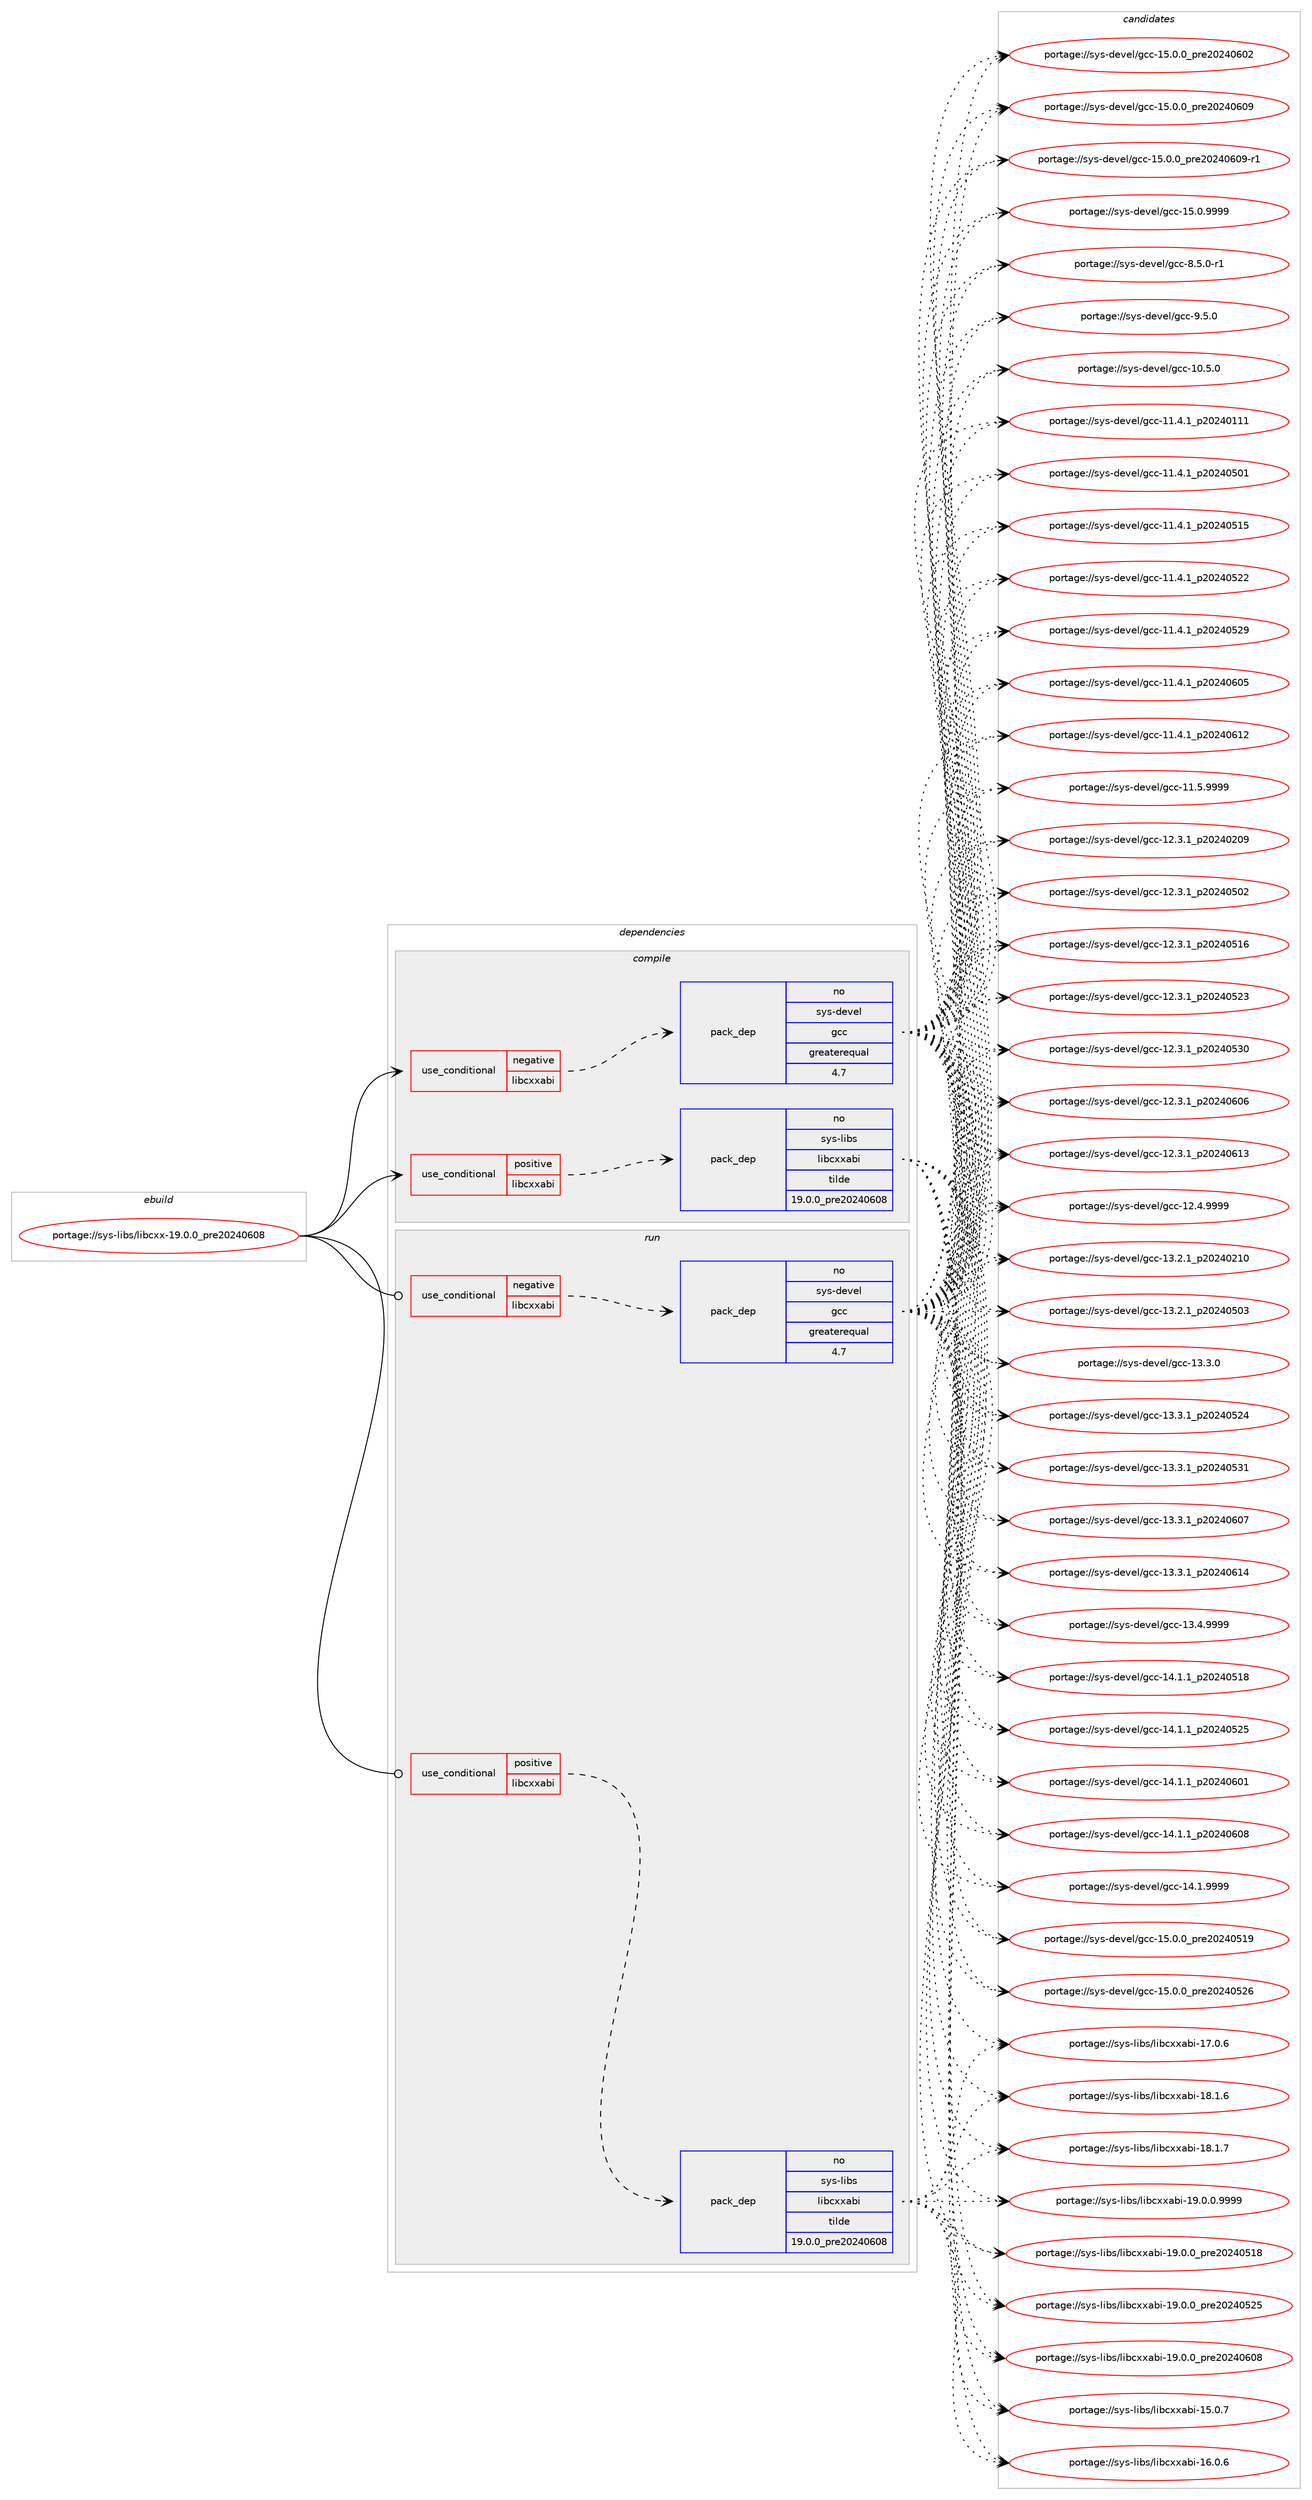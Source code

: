 digraph prolog {

# *************
# Graph options
# *************

newrank=true;
concentrate=true;
compound=true;
graph [rankdir=LR,fontname=Helvetica,fontsize=10,ranksep=1.5];#, ranksep=2.5, nodesep=0.2];
edge  [arrowhead=vee];
node  [fontname=Helvetica,fontsize=10];

# **********
# The ebuild
# **********

subgraph cluster_leftcol {
color=gray;
rank=same;
label=<<i>ebuild</i>>;
id [label="portage://sys-libs/libcxx-19.0.0_pre20240608", color=red, width=4, href="../sys-libs/libcxx-19.0.0_pre20240608.svg"];
}

# ****************
# The dependencies
# ****************

subgraph cluster_midcol {
color=gray;
label=<<i>dependencies</i>>;
subgraph cluster_compile {
fillcolor="#eeeeee";
style=filled;
label=<<i>compile</i>>;
subgraph cond979 {
dependency2379 [label=<<TABLE BORDER="0" CELLBORDER="1" CELLSPACING="0" CELLPADDING="4"><TR><TD ROWSPAN="3" CELLPADDING="10">use_conditional</TD></TR><TR><TD>negative</TD></TR><TR><TD>libcxxabi</TD></TR></TABLE>>, shape=none, color=red];
subgraph pack1378 {
dependency2380 [label=<<TABLE BORDER="0" CELLBORDER="1" CELLSPACING="0" CELLPADDING="4" WIDTH="220"><TR><TD ROWSPAN="6" CELLPADDING="30">pack_dep</TD></TR><TR><TD WIDTH="110">no</TD></TR><TR><TD>sys-devel</TD></TR><TR><TD>gcc</TD></TR><TR><TD>greaterequal</TD></TR><TR><TD>4.7</TD></TR></TABLE>>, shape=none, color=blue];
}
dependency2379:e -> dependency2380:w [weight=20,style="dashed",arrowhead="vee"];
}
id:e -> dependency2379:w [weight=20,style="solid",arrowhead="vee"];
subgraph cond980 {
dependency2381 [label=<<TABLE BORDER="0" CELLBORDER="1" CELLSPACING="0" CELLPADDING="4"><TR><TD ROWSPAN="3" CELLPADDING="10">use_conditional</TD></TR><TR><TD>positive</TD></TR><TR><TD>libcxxabi</TD></TR></TABLE>>, shape=none, color=red];
subgraph pack1379 {
dependency2382 [label=<<TABLE BORDER="0" CELLBORDER="1" CELLSPACING="0" CELLPADDING="4" WIDTH="220"><TR><TD ROWSPAN="6" CELLPADDING="30">pack_dep</TD></TR><TR><TD WIDTH="110">no</TD></TR><TR><TD>sys-libs</TD></TR><TR><TD>libcxxabi</TD></TR><TR><TD>tilde</TD></TR><TR><TD>19.0.0_pre20240608</TD></TR></TABLE>>, shape=none, color=blue];
}
dependency2381:e -> dependency2382:w [weight=20,style="dashed",arrowhead="vee"];
}
id:e -> dependency2381:w [weight=20,style="solid",arrowhead="vee"];
# *** BEGIN UNKNOWN DEPENDENCY TYPE (TODO) ***
# id -> package_dependency(portage://sys-libs/libcxx-19.0.0_pre20240608,install,no,sys-devel,llvm,none,[,,],[slot(19)],[])
# *** END UNKNOWN DEPENDENCY TYPE (TODO) ***

}
subgraph cluster_compileandrun {
fillcolor="#eeeeee";
style=filled;
label=<<i>compile and run</i>>;
}
subgraph cluster_run {
fillcolor="#eeeeee";
style=filled;
label=<<i>run</i>>;
subgraph cond981 {
dependency2383 [label=<<TABLE BORDER="0" CELLBORDER="1" CELLSPACING="0" CELLPADDING="4"><TR><TD ROWSPAN="3" CELLPADDING="10">use_conditional</TD></TR><TR><TD>negative</TD></TR><TR><TD>libcxxabi</TD></TR></TABLE>>, shape=none, color=red];
subgraph pack1380 {
dependency2384 [label=<<TABLE BORDER="0" CELLBORDER="1" CELLSPACING="0" CELLPADDING="4" WIDTH="220"><TR><TD ROWSPAN="6" CELLPADDING="30">pack_dep</TD></TR><TR><TD WIDTH="110">no</TD></TR><TR><TD>sys-devel</TD></TR><TR><TD>gcc</TD></TR><TR><TD>greaterequal</TD></TR><TR><TD>4.7</TD></TR></TABLE>>, shape=none, color=blue];
}
dependency2383:e -> dependency2384:w [weight=20,style="dashed",arrowhead="vee"];
}
id:e -> dependency2383:w [weight=20,style="solid",arrowhead="odot"];
subgraph cond982 {
dependency2385 [label=<<TABLE BORDER="0" CELLBORDER="1" CELLSPACING="0" CELLPADDING="4"><TR><TD ROWSPAN="3" CELLPADDING="10">use_conditional</TD></TR><TR><TD>positive</TD></TR><TR><TD>libcxxabi</TD></TR></TABLE>>, shape=none, color=red];
subgraph pack1381 {
dependency2386 [label=<<TABLE BORDER="0" CELLBORDER="1" CELLSPACING="0" CELLPADDING="4" WIDTH="220"><TR><TD ROWSPAN="6" CELLPADDING="30">pack_dep</TD></TR><TR><TD WIDTH="110">no</TD></TR><TR><TD>sys-libs</TD></TR><TR><TD>libcxxabi</TD></TR><TR><TD>tilde</TD></TR><TR><TD>19.0.0_pre20240608</TD></TR></TABLE>>, shape=none, color=blue];
}
dependency2385:e -> dependency2386:w [weight=20,style="dashed",arrowhead="vee"];
}
id:e -> dependency2385:w [weight=20,style="solid",arrowhead="odot"];
}
}

# **************
# The candidates
# **************

subgraph cluster_choices {
rank=same;
color=gray;
label=<<i>candidates</i>>;

subgraph choice1378 {
color=black;
nodesep=1;
choice1151211154510010111810110847103999945494846534648 [label="portage://sys-devel/gcc-10.5.0", color=red, width=4,href="../sys-devel/gcc-10.5.0.svg"];
choice1151211154510010111810110847103999945494946524649951125048505248494949 [label="portage://sys-devel/gcc-11.4.1_p20240111", color=red, width=4,href="../sys-devel/gcc-11.4.1_p20240111.svg"];
choice1151211154510010111810110847103999945494946524649951125048505248534849 [label="portage://sys-devel/gcc-11.4.1_p20240501", color=red, width=4,href="../sys-devel/gcc-11.4.1_p20240501.svg"];
choice1151211154510010111810110847103999945494946524649951125048505248534953 [label="portage://sys-devel/gcc-11.4.1_p20240515", color=red, width=4,href="../sys-devel/gcc-11.4.1_p20240515.svg"];
choice1151211154510010111810110847103999945494946524649951125048505248535050 [label="portage://sys-devel/gcc-11.4.1_p20240522", color=red, width=4,href="../sys-devel/gcc-11.4.1_p20240522.svg"];
choice1151211154510010111810110847103999945494946524649951125048505248535057 [label="portage://sys-devel/gcc-11.4.1_p20240529", color=red, width=4,href="../sys-devel/gcc-11.4.1_p20240529.svg"];
choice1151211154510010111810110847103999945494946524649951125048505248544853 [label="portage://sys-devel/gcc-11.4.1_p20240605", color=red, width=4,href="../sys-devel/gcc-11.4.1_p20240605.svg"];
choice1151211154510010111810110847103999945494946524649951125048505248544950 [label="portage://sys-devel/gcc-11.4.1_p20240612", color=red, width=4,href="../sys-devel/gcc-11.4.1_p20240612.svg"];
choice1151211154510010111810110847103999945494946534657575757 [label="portage://sys-devel/gcc-11.5.9999", color=red, width=4,href="../sys-devel/gcc-11.5.9999.svg"];
choice1151211154510010111810110847103999945495046514649951125048505248504857 [label="portage://sys-devel/gcc-12.3.1_p20240209", color=red, width=4,href="../sys-devel/gcc-12.3.1_p20240209.svg"];
choice1151211154510010111810110847103999945495046514649951125048505248534850 [label="portage://sys-devel/gcc-12.3.1_p20240502", color=red, width=4,href="../sys-devel/gcc-12.3.1_p20240502.svg"];
choice1151211154510010111810110847103999945495046514649951125048505248534954 [label="portage://sys-devel/gcc-12.3.1_p20240516", color=red, width=4,href="../sys-devel/gcc-12.3.1_p20240516.svg"];
choice1151211154510010111810110847103999945495046514649951125048505248535051 [label="portage://sys-devel/gcc-12.3.1_p20240523", color=red, width=4,href="../sys-devel/gcc-12.3.1_p20240523.svg"];
choice1151211154510010111810110847103999945495046514649951125048505248535148 [label="portage://sys-devel/gcc-12.3.1_p20240530", color=red, width=4,href="../sys-devel/gcc-12.3.1_p20240530.svg"];
choice1151211154510010111810110847103999945495046514649951125048505248544854 [label="portage://sys-devel/gcc-12.3.1_p20240606", color=red, width=4,href="../sys-devel/gcc-12.3.1_p20240606.svg"];
choice1151211154510010111810110847103999945495046514649951125048505248544951 [label="portage://sys-devel/gcc-12.3.1_p20240613", color=red, width=4,href="../sys-devel/gcc-12.3.1_p20240613.svg"];
choice1151211154510010111810110847103999945495046524657575757 [label="portage://sys-devel/gcc-12.4.9999", color=red, width=4,href="../sys-devel/gcc-12.4.9999.svg"];
choice1151211154510010111810110847103999945495146504649951125048505248504948 [label="portage://sys-devel/gcc-13.2.1_p20240210", color=red, width=4,href="../sys-devel/gcc-13.2.1_p20240210.svg"];
choice1151211154510010111810110847103999945495146504649951125048505248534851 [label="portage://sys-devel/gcc-13.2.1_p20240503", color=red, width=4,href="../sys-devel/gcc-13.2.1_p20240503.svg"];
choice1151211154510010111810110847103999945495146514648 [label="portage://sys-devel/gcc-13.3.0", color=red, width=4,href="../sys-devel/gcc-13.3.0.svg"];
choice1151211154510010111810110847103999945495146514649951125048505248535052 [label="portage://sys-devel/gcc-13.3.1_p20240524", color=red, width=4,href="../sys-devel/gcc-13.3.1_p20240524.svg"];
choice1151211154510010111810110847103999945495146514649951125048505248535149 [label="portage://sys-devel/gcc-13.3.1_p20240531", color=red, width=4,href="../sys-devel/gcc-13.3.1_p20240531.svg"];
choice1151211154510010111810110847103999945495146514649951125048505248544855 [label="portage://sys-devel/gcc-13.3.1_p20240607", color=red, width=4,href="../sys-devel/gcc-13.3.1_p20240607.svg"];
choice1151211154510010111810110847103999945495146514649951125048505248544952 [label="portage://sys-devel/gcc-13.3.1_p20240614", color=red, width=4,href="../sys-devel/gcc-13.3.1_p20240614.svg"];
choice1151211154510010111810110847103999945495146524657575757 [label="portage://sys-devel/gcc-13.4.9999", color=red, width=4,href="../sys-devel/gcc-13.4.9999.svg"];
choice1151211154510010111810110847103999945495246494649951125048505248534956 [label="portage://sys-devel/gcc-14.1.1_p20240518", color=red, width=4,href="../sys-devel/gcc-14.1.1_p20240518.svg"];
choice1151211154510010111810110847103999945495246494649951125048505248535053 [label="portage://sys-devel/gcc-14.1.1_p20240525", color=red, width=4,href="../sys-devel/gcc-14.1.1_p20240525.svg"];
choice1151211154510010111810110847103999945495246494649951125048505248544849 [label="portage://sys-devel/gcc-14.1.1_p20240601", color=red, width=4,href="../sys-devel/gcc-14.1.1_p20240601.svg"];
choice1151211154510010111810110847103999945495246494649951125048505248544856 [label="portage://sys-devel/gcc-14.1.1_p20240608", color=red, width=4,href="../sys-devel/gcc-14.1.1_p20240608.svg"];
choice1151211154510010111810110847103999945495246494657575757 [label="portage://sys-devel/gcc-14.1.9999", color=red, width=4,href="../sys-devel/gcc-14.1.9999.svg"];
choice1151211154510010111810110847103999945495346484648951121141015048505248534957 [label="portage://sys-devel/gcc-15.0.0_pre20240519", color=red, width=4,href="../sys-devel/gcc-15.0.0_pre20240519.svg"];
choice1151211154510010111810110847103999945495346484648951121141015048505248535054 [label="portage://sys-devel/gcc-15.0.0_pre20240526", color=red, width=4,href="../sys-devel/gcc-15.0.0_pre20240526.svg"];
choice1151211154510010111810110847103999945495346484648951121141015048505248544850 [label="portage://sys-devel/gcc-15.0.0_pre20240602", color=red, width=4,href="../sys-devel/gcc-15.0.0_pre20240602.svg"];
choice1151211154510010111810110847103999945495346484648951121141015048505248544857 [label="portage://sys-devel/gcc-15.0.0_pre20240609", color=red, width=4,href="../sys-devel/gcc-15.0.0_pre20240609.svg"];
choice11512111545100101118101108471039999454953464846489511211410150485052485448574511449 [label="portage://sys-devel/gcc-15.0.0_pre20240609-r1", color=red, width=4,href="../sys-devel/gcc-15.0.0_pre20240609-r1.svg"];
choice1151211154510010111810110847103999945495346484657575757 [label="portage://sys-devel/gcc-15.0.9999", color=red, width=4,href="../sys-devel/gcc-15.0.9999.svg"];
choice115121115451001011181011084710399994556465346484511449 [label="portage://sys-devel/gcc-8.5.0-r1", color=red, width=4,href="../sys-devel/gcc-8.5.0-r1.svg"];
choice11512111545100101118101108471039999455746534648 [label="portage://sys-devel/gcc-9.5.0", color=red, width=4,href="../sys-devel/gcc-9.5.0.svg"];
dependency2380:e -> choice1151211154510010111810110847103999945494846534648:w [style=dotted,weight="100"];
dependency2380:e -> choice1151211154510010111810110847103999945494946524649951125048505248494949:w [style=dotted,weight="100"];
dependency2380:e -> choice1151211154510010111810110847103999945494946524649951125048505248534849:w [style=dotted,weight="100"];
dependency2380:e -> choice1151211154510010111810110847103999945494946524649951125048505248534953:w [style=dotted,weight="100"];
dependency2380:e -> choice1151211154510010111810110847103999945494946524649951125048505248535050:w [style=dotted,weight="100"];
dependency2380:e -> choice1151211154510010111810110847103999945494946524649951125048505248535057:w [style=dotted,weight="100"];
dependency2380:e -> choice1151211154510010111810110847103999945494946524649951125048505248544853:w [style=dotted,weight="100"];
dependency2380:e -> choice1151211154510010111810110847103999945494946524649951125048505248544950:w [style=dotted,weight="100"];
dependency2380:e -> choice1151211154510010111810110847103999945494946534657575757:w [style=dotted,weight="100"];
dependency2380:e -> choice1151211154510010111810110847103999945495046514649951125048505248504857:w [style=dotted,weight="100"];
dependency2380:e -> choice1151211154510010111810110847103999945495046514649951125048505248534850:w [style=dotted,weight="100"];
dependency2380:e -> choice1151211154510010111810110847103999945495046514649951125048505248534954:w [style=dotted,weight="100"];
dependency2380:e -> choice1151211154510010111810110847103999945495046514649951125048505248535051:w [style=dotted,weight="100"];
dependency2380:e -> choice1151211154510010111810110847103999945495046514649951125048505248535148:w [style=dotted,weight="100"];
dependency2380:e -> choice1151211154510010111810110847103999945495046514649951125048505248544854:w [style=dotted,weight="100"];
dependency2380:e -> choice1151211154510010111810110847103999945495046514649951125048505248544951:w [style=dotted,weight="100"];
dependency2380:e -> choice1151211154510010111810110847103999945495046524657575757:w [style=dotted,weight="100"];
dependency2380:e -> choice1151211154510010111810110847103999945495146504649951125048505248504948:w [style=dotted,weight="100"];
dependency2380:e -> choice1151211154510010111810110847103999945495146504649951125048505248534851:w [style=dotted,weight="100"];
dependency2380:e -> choice1151211154510010111810110847103999945495146514648:w [style=dotted,weight="100"];
dependency2380:e -> choice1151211154510010111810110847103999945495146514649951125048505248535052:w [style=dotted,weight="100"];
dependency2380:e -> choice1151211154510010111810110847103999945495146514649951125048505248535149:w [style=dotted,weight="100"];
dependency2380:e -> choice1151211154510010111810110847103999945495146514649951125048505248544855:w [style=dotted,weight="100"];
dependency2380:e -> choice1151211154510010111810110847103999945495146514649951125048505248544952:w [style=dotted,weight="100"];
dependency2380:e -> choice1151211154510010111810110847103999945495146524657575757:w [style=dotted,weight="100"];
dependency2380:e -> choice1151211154510010111810110847103999945495246494649951125048505248534956:w [style=dotted,weight="100"];
dependency2380:e -> choice1151211154510010111810110847103999945495246494649951125048505248535053:w [style=dotted,weight="100"];
dependency2380:e -> choice1151211154510010111810110847103999945495246494649951125048505248544849:w [style=dotted,weight="100"];
dependency2380:e -> choice1151211154510010111810110847103999945495246494649951125048505248544856:w [style=dotted,weight="100"];
dependency2380:e -> choice1151211154510010111810110847103999945495246494657575757:w [style=dotted,weight="100"];
dependency2380:e -> choice1151211154510010111810110847103999945495346484648951121141015048505248534957:w [style=dotted,weight="100"];
dependency2380:e -> choice1151211154510010111810110847103999945495346484648951121141015048505248535054:w [style=dotted,weight="100"];
dependency2380:e -> choice1151211154510010111810110847103999945495346484648951121141015048505248544850:w [style=dotted,weight="100"];
dependency2380:e -> choice1151211154510010111810110847103999945495346484648951121141015048505248544857:w [style=dotted,weight="100"];
dependency2380:e -> choice11512111545100101118101108471039999454953464846489511211410150485052485448574511449:w [style=dotted,weight="100"];
dependency2380:e -> choice1151211154510010111810110847103999945495346484657575757:w [style=dotted,weight="100"];
dependency2380:e -> choice115121115451001011181011084710399994556465346484511449:w [style=dotted,weight="100"];
dependency2380:e -> choice11512111545100101118101108471039999455746534648:w [style=dotted,weight="100"];
}
subgraph choice1379 {
color=black;
nodesep=1;
choice1151211154510810598115471081059899120120979810545495346484655 [label="portage://sys-libs/libcxxabi-15.0.7", color=red, width=4,href="../sys-libs/libcxxabi-15.0.7.svg"];
choice1151211154510810598115471081059899120120979810545495446484654 [label="portage://sys-libs/libcxxabi-16.0.6", color=red, width=4,href="../sys-libs/libcxxabi-16.0.6.svg"];
choice1151211154510810598115471081059899120120979810545495546484654 [label="portage://sys-libs/libcxxabi-17.0.6", color=red, width=4,href="../sys-libs/libcxxabi-17.0.6.svg"];
choice1151211154510810598115471081059899120120979810545495646494654 [label="portage://sys-libs/libcxxabi-18.1.6", color=red, width=4,href="../sys-libs/libcxxabi-18.1.6.svg"];
choice1151211154510810598115471081059899120120979810545495646494655 [label="portage://sys-libs/libcxxabi-18.1.7", color=red, width=4,href="../sys-libs/libcxxabi-18.1.7.svg"];
choice11512111545108105981154710810598991201209798105454957464846484657575757 [label="portage://sys-libs/libcxxabi-19.0.0.9999", color=red, width=4,href="../sys-libs/libcxxabi-19.0.0.9999.svg"];
choice1151211154510810598115471081059899120120979810545495746484648951121141015048505248534956 [label="portage://sys-libs/libcxxabi-19.0.0_pre20240518", color=red, width=4,href="../sys-libs/libcxxabi-19.0.0_pre20240518.svg"];
choice1151211154510810598115471081059899120120979810545495746484648951121141015048505248535053 [label="portage://sys-libs/libcxxabi-19.0.0_pre20240525", color=red, width=4,href="../sys-libs/libcxxabi-19.0.0_pre20240525.svg"];
choice1151211154510810598115471081059899120120979810545495746484648951121141015048505248544856 [label="portage://sys-libs/libcxxabi-19.0.0_pre20240608", color=red, width=4,href="../sys-libs/libcxxabi-19.0.0_pre20240608.svg"];
dependency2382:e -> choice1151211154510810598115471081059899120120979810545495346484655:w [style=dotted,weight="100"];
dependency2382:e -> choice1151211154510810598115471081059899120120979810545495446484654:w [style=dotted,weight="100"];
dependency2382:e -> choice1151211154510810598115471081059899120120979810545495546484654:w [style=dotted,weight="100"];
dependency2382:e -> choice1151211154510810598115471081059899120120979810545495646494654:w [style=dotted,weight="100"];
dependency2382:e -> choice1151211154510810598115471081059899120120979810545495646494655:w [style=dotted,weight="100"];
dependency2382:e -> choice11512111545108105981154710810598991201209798105454957464846484657575757:w [style=dotted,weight="100"];
dependency2382:e -> choice1151211154510810598115471081059899120120979810545495746484648951121141015048505248534956:w [style=dotted,weight="100"];
dependency2382:e -> choice1151211154510810598115471081059899120120979810545495746484648951121141015048505248535053:w [style=dotted,weight="100"];
dependency2382:e -> choice1151211154510810598115471081059899120120979810545495746484648951121141015048505248544856:w [style=dotted,weight="100"];
}
subgraph choice1380 {
color=black;
nodesep=1;
choice1151211154510010111810110847103999945494846534648 [label="portage://sys-devel/gcc-10.5.0", color=red, width=4,href="../sys-devel/gcc-10.5.0.svg"];
choice1151211154510010111810110847103999945494946524649951125048505248494949 [label="portage://sys-devel/gcc-11.4.1_p20240111", color=red, width=4,href="../sys-devel/gcc-11.4.1_p20240111.svg"];
choice1151211154510010111810110847103999945494946524649951125048505248534849 [label="portage://sys-devel/gcc-11.4.1_p20240501", color=red, width=4,href="../sys-devel/gcc-11.4.1_p20240501.svg"];
choice1151211154510010111810110847103999945494946524649951125048505248534953 [label="portage://sys-devel/gcc-11.4.1_p20240515", color=red, width=4,href="../sys-devel/gcc-11.4.1_p20240515.svg"];
choice1151211154510010111810110847103999945494946524649951125048505248535050 [label="portage://sys-devel/gcc-11.4.1_p20240522", color=red, width=4,href="../sys-devel/gcc-11.4.1_p20240522.svg"];
choice1151211154510010111810110847103999945494946524649951125048505248535057 [label="portage://sys-devel/gcc-11.4.1_p20240529", color=red, width=4,href="../sys-devel/gcc-11.4.1_p20240529.svg"];
choice1151211154510010111810110847103999945494946524649951125048505248544853 [label="portage://sys-devel/gcc-11.4.1_p20240605", color=red, width=4,href="../sys-devel/gcc-11.4.1_p20240605.svg"];
choice1151211154510010111810110847103999945494946524649951125048505248544950 [label="portage://sys-devel/gcc-11.4.1_p20240612", color=red, width=4,href="../sys-devel/gcc-11.4.1_p20240612.svg"];
choice1151211154510010111810110847103999945494946534657575757 [label="portage://sys-devel/gcc-11.5.9999", color=red, width=4,href="../sys-devel/gcc-11.5.9999.svg"];
choice1151211154510010111810110847103999945495046514649951125048505248504857 [label="portage://sys-devel/gcc-12.3.1_p20240209", color=red, width=4,href="../sys-devel/gcc-12.3.1_p20240209.svg"];
choice1151211154510010111810110847103999945495046514649951125048505248534850 [label="portage://sys-devel/gcc-12.3.1_p20240502", color=red, width=4,href="../sys-devel/gcc-12.3.1_p20240502.svg"];
choice1151211154510010111810110847103999945495046514649951125048505248534954 [label="portage://sys-devel/gcc-12.3.1_p20240516", color=red, width=4,href="../sys-devel/gcc-12.3.1_p20240516.svg"];
choice1151211154510010111810110847103999945495046514649951125048505248535051 [label="portage://sys-devel/gcc-12.3.1_p20240523", color=red, width=4,href="../sys-devel/gcc-12.3.1_p20240523.svg"];
choice1151211154510010111810110847103999945495046514649951125048505248535148 [label="portage://sys-devel/gcc-12.3.1_p20240530", color=red, width=4,href="../sys-devel/gcc-12.3.1_p20240530.svg"];
choice1151211154510010111810110847103999945495046514649951125048505248544854 [label="portage://sys-devel/gcc-12.3.1_p20240606", color=red, width=4,href="../sys-devel/gcc-12.3.1_p20240606.svg"];
choice1151211154510010111810110847103999945495046514649951125048505248544951 [label="portage://sys-devel/gcc-12.3.1_p20240613", color=red, width=4,href="../sys-devel/gcc-12.3.1_p20240613.svg"];
choice1151211154510010111810110847103999945495046524657575757 [label="portage://sys-devel/gcc-12.4.9999", color=red, width=4,href="../sys-devel/gcc-12.4.9999.svg"];
choice1151211154510010111810110847103999945495146504649951125048505248504948 [label="portage://sys-devel/gcc-13.2.1_p20240210", color=red, width=4,href="../sys-devel/gcc-13.2.1_p20240210.svg"];
choice1151211154510010111810110847103999945495146504649951125048505248534851 [label="portage://sys-devel/gcc-13.2.1_p20240503", color=red, width=4,href="../sys-devel/gcc-13.2.1_p20240503.svg"];
choice1151211154510010111810110847103999945495146514648 [label="portage://sys-devel/gcc-13.3.0", color=red, width=4,href="../sys-devel/gcc-13.3.0.svg"];
choice1151211154510010111810110847103999945495146514649951125048505248535052 [label="portage://sys-devel/gcc-13.3.1_p20240524", color=red, width=4,href="../sys-devel/gcc-13.3.1_p20240524.svg"];
choice1151211154510010111810110847103999945495146514649951125048505248535149 [label="portage://sys-devel/gcc-13.3.1_p20240531", color=red, width=4,href="../sys-devel/gcc-13.3.1_p20240531.svg"];
choice1151211154510010111810110847103999945495146514649951125048505248544855 [label="portage://sys-devel/gcc-13.3.1_p20240607", color=red, width=4,href="../sys-devel/gcc-13.3.1_p20240607.svg"];
choice1151211154510010111810110847103999945495146514649951125048505248544952 [label="portage://sys-devel/gcc-13.3.1_p20240614", color=red, width=4,href="../sys-devel/gcc-13.3.1_p20240614.svg"];
choice1151211154510010111810110847103999945495146524657575757 [label="portage://sys-devel/gcc-13.4.9999", color=red, width=4,href="../sys-devel/gcc-13.4.9999.svg"];
choice1151211154510010111810110847103999945495246494649951125048505248534956 [label="portage://sys-devel/gcc-14.1.1_p20240518", color=red, width=4,href="../sys-devel/gcc-14.1.1_p20240518.svg"];
choice1151211154510010111810110847103999945495246494649951125048505248535053 [label="portage://sys-devel/gcc-14.1.1_p20240525", color=red, width=4,href="../sys-devel/gcc-14.1.1_p20240525.svg"];
choice1151211154510010111810110847103999945495246494649951125048505248544849 [label="portage://sys-devel/gcc-14.1.1_p20240601", color=red, width=4,href="../sys-devel/gcc-14.1.1_p20240601.svg"];
choice1151211154510010111810110847103999945495246494649951125048505248544856 [label="portage://sys-devel/gcc-14.1.1_p20240608", color=red, width=4,href="../sys-devel/gcc-14.1.1_p20240608.svg"];
choice1151211154510010111810110847103999945495246494657575757 [label="portage://sys-devel/gcc-14.1.9999", color=red, width=4,href="../sys-devel/gcc-14.1.9999.svg"];
choice1151211154510010111810110847103999945495346484648951121141015048505248534957 [label="portage://sys-devel/gcc-15.0.0_pre20240519", color=red, width=4,href="../sys-devel/gcc-15.0.0_pre20240519.svg"];
choice1151211154510010111810110847103999945495346484648951121141015048505248535054 [label="portage://sys-devel/gcc-15.0.0_pre20240526", color=red, width=4,href="../sys-devel/gcc-15.0.0_pre20240526.svg"];
choice1151211154510010111810110847103999945495346484648951121141015048505248544850 [label="portage://sys-devel/gcc-15.0.0_pre20240602", color=red, width=4,href="../sys-devel/gcc-15.0.0_pre20240602.svg"];
choice1151211154510010111810110847103999945495346484648951121141015048505248544857 [label="portage://sys-devel/gcc-15.0.0_pre20240609", color=red, width=4,href="../sys-devel/gcc-15.0.0_pre20240609.svg"];
choice11512111545100101118101108471039999454953464846489511211410150485052485448574511449 [label="portage://sys-devel/gcc-15.0.0_pre20240609-r1", color=red, width=4,href="../sys-devel/gcc-15.0.0_pre20240609-r1.svg"];
choice1151211154510010111810110847103999945495346484657575757 [label="portage://sys-devel/gcc-15.0.9999", color=red, width=4,href="../sys-devel/gcc-15.0.9999.svg"];
choice115121115451001011181011084710399994556465346484511449 [label="portage://sys-devel/gcc-8.5.0-r1", color=red, width=4,href="../sys-devel/gcc-8.5.0-r1.svg"];
choice11512111545100101118101108471039999455746534648 [label="portage://sys-devel/gcc-9.5.0", color=red, width=4,href="../sys-devel/gcc-9.5.0.svg"];
dependency2384:e -> choice1151211154510010111810110847103999945494846534648:w [style=dotted,weight="100"];
dependency2384:e -> choice1151211154510010111810110847103999945494946524649951125048505248494949:w [style=dotted,weight="100"];
dependency2384:e -> choice1151211154510010111810110847103999945494946524649951125048505248534849:w [style=dotted,weight="100"];
dependency2384:e -> choice1151211154510010111810110847103999945494946524649951125048505248534953:w [style=dotted,weight="100"];
dependency2384:e -> choice1151211154510010111810110847103999945494946524649951125048505248535050:w [style=dotted,weight="100"];
dependency2384:e -> choice1151211154510010111810110847103999945494946524649951125048505248535057:w [style=dotted,weight="100"];
dependency2384:e -> choice1151211154510010111810110847103999945494946524649951125048505248544853:w [style=dotted,weight="100"];
dependency2384:e -> choice1151211154510010111810110847103999945494946524649951125048505248544950:w [style=dotted,weight="100"];
dependency2384:e -> choice1151211154510010111810110847103999945494946534657575757:w [style=dotted,weight="100"];
dependency2384:e -> choice1151211154510010111810110847103999945495046514649951125048505248504857:w [style=dotted,weight="100"];
dependency2384:e -> choice1151211154510010111810110847103999945495046514649951125048505248534850:w [style=dotted,weight="100"];
dependency2384:e -> choice1151211154510010111810110847103999945495046514649951125048505248534954:w [style=dotted,weight="100"];
dependency2384:e -> choice1151211154510010111810110847103999945495046514649951125048505248535051:w [style=dotted,weight="100"];
dependency2384:e -> choice1151211154510010111810110847103999945495046514649951125048505248535148:w [style=dotted,weight="100"];
dependency2384:e -> choice1151211154510010111810110847103999945495046514649951125048505248544854:w [style=dotted,weight="100"];
dependency2384:e -> choice1151211154510010111810110847103999945495046514649951125048505248544951:w [style=dotted,weight="100"];
dependency2384:e -> choice1151211154510010111810110847103999945495046524657575757:w [style=dotted,weight="100"];
dependency2384:e -> choice1151211154510010111810110847103999945495146504649951125048505248504948:w [style=dotted,weight="100"];
dependency2384:e -> choice1151211154510010111810110847103999945495146504649951125048505248534851:w [style=dotted,weight="100"];
dependency2384:e -> choice1151211154510010111810110847103999945495146514648:w [style=dotted,weight="100"];
dependency2384:e -> choice1151211154510010111810110847103999945495146514649951125048505248535052:w [style=dotted,weight="100"];
dependency2384:e -> choice1151211154510010111810110847103999945495146514649951125048505248535149:w [style=dotted,weight="100"];
dependency2384:e -> choice1151211154510010111810110847103999945495146514649951125048505248544855:w [style=dotted,weight="100"];
dependency2384:e -> choice1151211154510010111810110847103999945495146514649951125048505248544952:w [style=dotted,weight="100"];
dependency2384:e -> choice1151211154510010111810110847103999945495146524657575757:w [style=dotted,weight="100"];
dependency2384:e -> choice1151211154510010111810110847103999945495246494649951125048505248534956:w [style=dotted,weight="100"];
dependency2384:e -> choice1151211154510010111810110847103999945495246494649951125048505248535053:w [style=dotted,weight="100"];
dependency2384:e -> choice1151211154510010111810110847103999945495246494649951125048505248544849:w [style=dotted,weight="100"];
dependency2384:e -> choice1151211154510010111810110847103999945495246494649951125048505248544856:w [style=dotted,weight="100"];
dependency2384:e -> choice1151211154510010111810110847103999945495246494657575757:w [style=dotted,weight="100"];
dependency2384:e -> choice1151211154510010111810110847103999945495346484648951121141015048505248534957:w [style=dotted,weight="100"];
dependency2384:e -> choice1151211154510010111810110847103999945495346484648951121141015048505248535054:w [style=dotted,weight="100"];
dependency2384:e -> choice1151211154510010111810110847103999945495346484648951121141015048505248544850:w [style=dotted,weight="100"];
dependency2384:e -> choice1151211154510010111810110847103999945495346484648951121141015048505248544857:w [style=dotted,weight="100"];
dependency2384:e -> choice11512111545100101118101108471039999454953464846489511211410150485052485448574511449:w [style=dotted,weight="100"];
dependency2384:e -> choice1151211154510010111810110847103999945495346484657575757:w [style=dotted,weight="100"];
dependency2384:e -> choice115121115451001011181011084710399994556465346484511449:w [style=dotted,weight="100"];
dependency2384:e -> choice11512111545100101118101108471039999455746534648:w [style=dotted,weight="100"];
}
subgraph choice1381 {
color=black;
nodesep=1;
choice1151211154510810598115471081059899120120979810545495346484655 [label="portage://sys-libs/libcxxabi-15.0.7", color=red, width=4,href="../sys-libs/libcxxabi-15.0.7.svg"];
choice1151211154510810598115471081059899120120979810545495446484654 [label="portage://sys-libs/libcxxabi-16.0.6", color=red, width=4,href="../sys-libs/libcxxabi-16.0.6.svg"];
choice1151211154510810598115471081059899120120979810545495546484654 [label="portage://sys-libs/libcxxabi-17.0.6", color=red, width=4,href="../sys-libs/libcxxabi-17.0.6.svg"];
choice1151211154510810598115471081059899120120979810545495646494654 [label="portage://sys-libs/libcxxabi-18.1.6", color=red, width=4,href="../sys-libs/libcxxabi-18.1.6.svg"];
choice1151211154510810598115471081059899120120979810545495646494655 [label="portage://sys-libs/libcxxabi-18.1.7", color=red, width=4,href="../sys-libs/libcxxabi-18.1.7.svg"];
choice11512111545108105981154710810598991201209798105454957464846484657575757 [label="portage://sys-libs/libcxxabi-19.0.0.9999", color=red, width=4,href="../sys-libs/libcxxabi-19.0.0.9999.svg"];
choice1151211154510810598115471081059899120120979810545495746484648951121141015048505248534956 [label="portage://sys-libs/libcxxabi-19.0.0_pre20240518", color=red, width=4,href="../sys-libs/libcxxabi-19.0.0_pre20240518.svg"];
choice1151211154510810598115471081059899120120979810545495746484648951121141015048505248535053 [label="portage://sys-libs/libcxxabi-19.0.0_pre20240525", color=red, width=4,href="../sys-libs/libcxxabi-19.0.0_pre20240525.svg"];
choice1151211154510810598115471081059899120120979810545495746484648951121141015048505248544856 [label="portage://sys-libs/libcxxabi-19.0.0_pre20240608", color=red, width=4,href="../sys-libs/libcxxabi-19.0.0_pre20240608.svg"];
dependency2386:e -> choice1151211154510810598115471081059899120120979810545495346484655:w [style=dotted,weight="100"];
dependency2386:e -> choice1151211154510810598115471081059899120120979810545495446484654:w [style=dotted,weight="100"];
dependency2386:e -> choice1151211154510810598115471081059899120120979810545495546484654:w [style=dotted,weight="100"];
dependency2386:e -> choice1151211154510810598115471081059899120120979810545495646494654:w [style=dotted,weight="100"];
dependency2386:e -> choice1151211154510810598115471081059899120120979810545495646494655:w [style=dotted,weight="100"];
dependency2386:e -> choice11512111545108105981154710810598991201209798105454957464846484657575757:w [style=dotted,weight="100"];
dependency2386:e -> choice1151211154510810598115471081059899120120979810545495746484648951121141015048505248534956:w [style=dotted,weight="100"];
dependency2386:e -> choice1151211154510810598115471081059899120120979810545495746484648951121141015048505248535053:w [style=dotted,weight="100"];
dependency2386:e -> choice1151211154510810598115471081059899120120979810545495746484648951121141015048505248544856:w [style=dotted,weight="100"];
}
}

}

